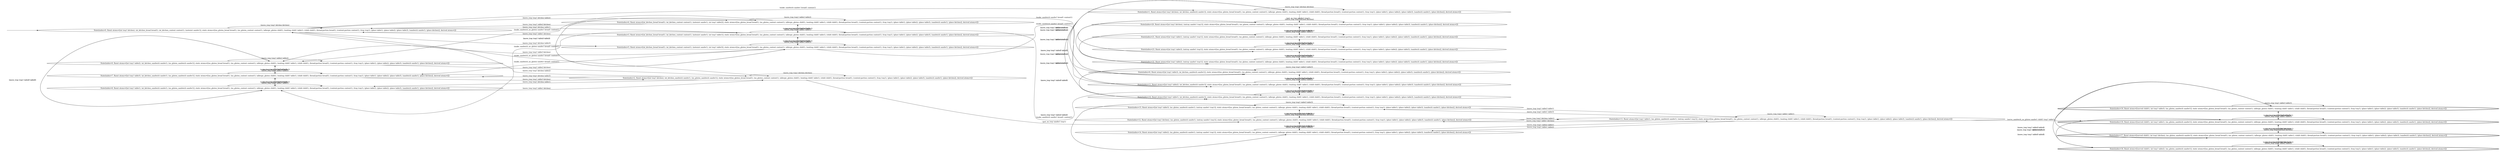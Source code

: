 digraph {
rankdir="LR"
s0[label="State(index=0, fluent atoms=[(at tray1 kitchen), (at_kitchen_bread bread1), (at_kitchen_content content1), (notexist sandw1)], static atoms=[(no_gluten_bread bread1), (no_gluten_content content1), (allergic_gluten child1), (waiting child1 table1), (child child1), (bread-portion bread1), (content-portion content1), (tray tray1), (place table1), (place table2), (place table3), (sandwich sandw1), (place kitchen)], derived atoms=[])"]
s1[label="State(index=1, fluent atoms=[(at tray1 kitchen), (at_kitchen_sandwich sandw1)], static atoms=[(no_gluten_bread bread1), (no_gluten_content content1), (allergic_gluten child1), (waiting child1 table1), (child child1), (bread-portion bread1), (content-portion content1), (tray tray1), (place table1), (place table2), (place table3), (sandwich sandw1), (place kitchen)], derived atoms=[])"]
s2[label="State(index=2, fluent atoms=[(at tray1 kitchen), (at_kitchen_sandwich sandw1), (no_gluten_sandwich sandw1)], static atoms=[(no_gluten_bread bread1), (no_gluten_content content1), (allergic_gluten child1), (waiting child1 table1), (child child1), (bread-portion bread1), (content-portion content1), (tray tray1), (place table1), (place table2), (place table3), (sandwich sandw1), (place kitchen)], derived atoms=[])"]
s3[label="State(index=3, fluent atoms=[(at_kitchen_bread bread1), (at_kitchen_content content1), (notexist sandw1), (at tray1 table1)], static atoms=[(no_gluten_bread bread1), (no_gluten_content content1), (allergic_gluten child1), (waiting child1 table1), (child child1), (bread-portion bread1), (content-portion content1), (tray tray1), (place table1), (place table2), (place table3), (sandwich sandw1), (place kitchen)], derived atoms=[])"]
s4[label="State(index=4, fluent atoms=[(at_kitchen_bread bread1), (at_kitchen_content content1), (notexist sandw1), (at tray1 table2)], static atoms=[(no_gluten_bread bread1), (no_gluten_content content1), (allergic_gluten child1), (waiting child1 table1), (child child1), (bread-portion bread1), (content-portion content1), (tray tray1), (place table1), (place table2), (place table3), (sandwich sandw1), (place kitchen)], derived atoms=[])"]
s5[label="State(index=5, fluent atoms=[(at_kitchen_bread bread1), (at_kitchen_content content1), (notexist sandw1), (at tray1 table3)], static atoms=[(no_gluten_bread bread1), (no_gluten_content content1), (allergic_gluten child1), (waiting child1 table1), (child child1), (bread-portion bread1), (content-portion content1), (tray tray1), (place table1), (place table2), (place table3), (sandwich sandw1), (place kitchen)], derived atoms=[])"]
s6[label="State(index=6, fluent atoms=[(at tray1 table3), (at_kitchen_sandwich sandw1)], static atoms=[(no_gluten_bread bread1), (no_gluten_content content1), (allergic_gluten child1), (waiting child1 table1), (child child1), (bread-portion bread1), (content-portion content1), (tray tray1), (place table1), (place table2), (place table3), (sandwich sandw1), (place kitchen)], derived atoms=[])"]
s7[label="State(index=7, fluent atoms=[(at tray1 table3), (at_kitchen_sandwich sandw1), (no_gluten_sandwich sandw1)], static atoms=[(no_gluten_bread bread1), (no_gluten_content content1), (allergic_gluten child1), (waiting child1 table1), (child child1), (bread-portion bread1), (content-portion content1), (tray tray1), (place table1), (place table2), (place table3), (sandwich sandw1), (place kitchen)], derived atoms=[])"]
s8[label="State(index=8, fluent atoms=[(at tray1 table1), (at_kitchen_sandwich sandw1), (no_gluten_sandwich sandw1)], static atoms=[(no_gluten_bread bread1), (no_gluten_content content1), (allergic_gluten child1), (waiting child1 table1), (child child1), (bread-portion bread1), (content-portion content1), (tray tray1), (place table1), (place table2), (place table3), (sandwich sandw1), (place kitchen)], derived atoms=[])"]
s9[label="State(index=9, fluent atoms=[(at tray1 table2), (at_kitchen_sandwich sandw1), (no_gluten_sandwich sandw1)], static atoms=[(no_gluten_bread bread1), (no_gluten_content content1), (allergic_gluten child1), (waiting child1 table1), (child child1), (bread-portion bread1), (content-portion content1), (tray tray1), (place table1), (place table2), (place table3), (sandwich sandw1), (place kitchen)], derived atoms=[])"]
s10[label="State(index=10, fluent atoms=[(at tray1 table1), (at_kitchen_sandwich sandw1)], static atoms=[(no_gluten_bread bread1), (no_gluten_content content1), (allergic_gluten child1), (waiting child1 table1), (child child1), (bread-portion bread1), (content-portion content1), (tray tray1), (place table1), (place table2), (place table3), (sandwich sandw1), (place kitchen)], derived atoms=[])"]
s11[label="State(index=11, fluent atoms=[(at tray1 table2), (at_kitchen_sandwich sandw1)], static atoms=[(no_gluten_bread bread1), (no_gluten_content content1), (allergic_gluten child1), (waiting child1 table1), (child child1), (bread-portion bread1), (content-portion content1), (tray tray1), (place table1), (place table2), (place table3), (sandwich sandw1), (place kitchen)], derived atoms=[])"]
s12[label="State(index=12, fluent atoms=[(at tray1 kitchen), (no_gluten_sandwich sandw1), (ontray sandw1 tray1)], static atoms=[(no_gluten_bread bread1), (no_gluten_content content1), (allergic_gluten child1), (waiting child1 table1), (child child1), (bread-portion bread1), (content-portion content1), (tray tray1), (place table1), (place table2), (place table3), (sandwich sandw1), (place kitchen)], derived atoms=[])"]
s13[label="State(index=13, fluent atoms=[(at tray1 table1), (no_gluten_sandwich sandw1), (ontray sandw1 tray1)], static atoms=[(no_gluten_bread bread1), (no_gluten_content content1), (allergic_gluten child1), (waiting child1 table1), (child child1), (bread-portion bread1), (content-portion content1), (tray tray1), (place table1), (place table2), (place table3), (sandwich sandw1), (place kitchen)], derived atoms=[])"]
s14[label="State(index=14, fluent atoms=[(at tray1 table2), (no_gluten_sandwich sandw1), (ontray sandw1 tray1)], static atoms=[(no_gluten_bread bread1), (no_gluten_content content1), (allergic_gluten child1), (waiting child1 table1), (child child1), (bread-portion bread1), (content-portion content1), (tray tray1), (place table1), (place table2), (place table3), (sandwich sandw1), (place kitchen)], derived atoms=[])"]
s15[label="State(index=15, fluent atoms=[(at tray1 table3), (no_gluten_sandwich sandw1), (ontray sandw1 tray1)], static atoms=[(no_gluten_bread bread1), (no_gluten_content content1), (allergic_gluten child1), (waiting child1 table1), (child child1), (bread-portion bread1), (content-portion content1), (tray tray1), (place table1), (place table2), (place table3), (sandwich sandw1), (place kitchen)], derived atoms=[])"]
s16[peripheries=2,label="State(index=16, fluent atoms=[(served child1), (at tray1 table1), (no_gluten_sandwich sandw1)], static atoms=[(no_gluten_bread bread1), (no_gluten_content content1), (allergic_gluten child1), (waiting child1 table1), (child child1), (bread-portion bread1), (content-portion content1), (tray tray1), (place table1), (place table2), (place table3), (sandwich sandw1), (place kitchen)], derived atoms=[])"]
s17[peripheries=2,label="State(index=17, fluent atoms=[(served child1), (at tray1 kitchen), (no_gluten_sandwich sandw1)], static atoms=[(no_gluten_bread bread1), (no_gluten_content content1), (allergic_gluten child1), (waiting child1 table1), (child child1), (bread-portion bread1), (content-portion content1), (tray tray1), (place table1), (place table2), (place table3), (sandwich sandw1), (place kitchen)], derived atoms=[])"]
s18[peripheries=2,label="State(index=18, fluent atoms=[(served child1), (at tray1 table2), (no_gluten_sandwich sandw1)], static atoms=[(no_gluten_bread bread1), (no_gluten_content content1), (allergic_gluten child1), (waiting child1 table1), (child child1), (bread-portion bread1), (content-portion content1), (tray tray1), (place table1), (place table2), (place table3), (sandwich sandw1), (place kitchen)], derived atoms=[])"]
s19[peripheries=2,label="State(index=19, fluent atoms=[(served child1), (at tray1 table3), (no_gluten_sandwich sandw1)], static atoms=[(no_gluten_bread bread1), (no_gluten_content content1), (allergic_gluten child1), (waiting child1 table1), (child child1), (bread-portion bread1), (content-portion content1), (tray tray1), (place table1), (place table2), (place table3), (sandwich sandw1), (place kitchen)], derived atoms=[])"]
s20[label="State(index=20, fluent atoms=[(at tray1 kitchen), (ontray sandw1 tray1)], static atoms=[(no_gluten_bread bread1), (no_gluten_content content1), (allergic_gluten child1), (waiting child1 table1), (child child1), (bread-portion bread1), (content-portion content1), (tray tray1), (place table1), (place table2), (place table3), (sandwich sandw1), (place kitchen)], derived atoms=[])"]
s21[label="State(index=21, fluent atoms=[(at tray1 table1), (ontray sandw1 tray1)], static atoms=[(no_gluten_bread bread1), (no_gluten_content content1), (allergic_gluten child1), (waiting child1 table1), (child child1), (bread-portion bread1), (content-portion content1), (tray tray1), (place table1), (place table2), (place table3), (sandwich sandw1), (place kitchen)], derived atoms=[])"]
s22[label="State(index=22, fluent atoms=[(at tray1 table2), (ontray sandw1 tray1)], static atoms=[(no_gluten_bread bread1), (no_gluten_content content1), (allergic_gluten child1), (waiting child1 table1), (child child1), (bread-portion bread1), (content-portion content1), (tray tray1), (place table1), (place table2), (place table3), (sandwich sandw1), (place kitchen)], derived atoms=[])"]
s23[label="State(index=23, fluent atoms=[(at tray1 table3), (ontray sandw1 tray1)], static atoms=[(no_gluten_bread bread1), (no_gluten_content content1), (allergic_gluten child1), (waiting child1 table1), (child child1), (bread-portion bread1), (content-portion content1), (tray tray1), (place table1), (place table2), (place table3), (sandwich sandw1), (place kitchen)], derived atoms=[])"]
Dangling [ label = "", style = invis ]
{ rank = same; Dangling }
Dangling -> s0
{ rank = same; s1,s6,s10,s11,s20,s21,s22,s23}
{ rank = same; s3,s4,s5}
{ rank = same; s0,s7,s8,s9}
{ rank = same; s2}
{ rank = same; s12,s14,s15}
{ rank = same; s13}
{ rank = same; s16,s17,s18,s19}
s0->s1 [label="(make_sandwich sandw1 bread1 content1)"]
s0->s2 [label="(make_sandwich_no_gluten sandw1 bread1 content1)"]
s0->s0 [label="(move_tray tray1 kitchen kitchen)"]
s0->s3 [label="(move_tray tray1 kitchen table1)"]
s0->s4 [label="(move_tray tray1 kitchen table2)"]
s0->s5 [label="(move_tray tray1 kitchen table3)"]
s5->s6 [label="(make_sandwich sandw1 bread1 content1)"]
s5->s7 [label="(make_sandwich_no_gluten sandw1 bread1 content1)"]
s5->s0 [label="(move_tray tray1 table3 kitchen)"]
s5->s3 [label="(move_tray tray1 table3 table1)"]
s5->s4 [label="(move_tray tray1 table3 table2)"]
s5->s5 [label="(move_tray tray1 table3 table3)"]
s7->s2 [label="(move_tray tray1 table3 kitchen)"]
s7->s8 [label="(move_tray tray1 table3 table1)"]
s7->s9 [label="(move_tray tray1 table3 table2)"]
s7->s7 [label="(move_tray tray1 table3 table3)"]
s9->s2 [label="(move_tray tray1 table2 kitchen)"]
s9->s8 [label="(move_tray tray1 table2 table1)"]
s9->s9 [label="(move_tray tray1 table2 table2)"]
s9->s7 [label="(move_tray tray1 table2 table3)"]
s8->s2 [label="(move_tray tray1 table1 kitchen)"]
s8->s8 [label="(move_tray tray1 table1 table1)"]
s8->s9 [label="(move_tray tray1 table1 table2)"]
s8->s7 [label="(move_tray tray1 table1 table3)"]
s6->s1 [label="(move_tray tray1 table3 kitchen)"]
s6->s10 [label="(move_tray tray1 table3 table1)"]
s6->s11 [label="(move_tray tray1 table3 table2)"]
s6->s6 [label="(move_tray tray1 table3 table3)"]
s11->s1 [label="(move_tray tray1 table2 kitchen)"]
s11->s10 [label="(move_tray tray1 table2 table1)"]
s11->s11 [label="(move_tray tray1 table2 table2)"]
s11->s6 [label="(move_tray tray1 table2 table3)"]
s10->s1 [label="(move_tray tray1 table1 kitchen)"]
s10->s10 [label="(move_tray tray1 table1 table1)"]
s10->s11 [label="(move_tray tray1 table1 table2)"]
s10->s6 [label="(move_tray tray1 table1 table3)"]
s4->s11 [label="(make_sandwich sandw1 bread1 content1)"]
s4->s9 [label="(make_sandwich_no_gluten sandw1 bread1 content1)"]
s4->s0 [label="(move_tray tray1 table2 kitchen)"]
s4->s3 [label="(move_tray tray1 table2 table1)"]
s4->s4 [label="(move_tray tray1 table2 table2)"]
s4->s5 [label="(move_tray tray1 table2 table3)"]
s3->s10 [label="(make_sandwich sandw1 bread1 content1)"]
s3->s8 [label="(make_sandwich_no_gluten sandw1 bread1 content1)"]
s3->s0 [label="(move_tray tray1 table1 kitchen)"]
s3->s3 [label="(move_tray tray1 table1 table1)"]
s3->s4 [label="(move_tray tray1 table1 table2)"]
s3->s5 [label="(move_tray tray1 table1 table3)"]
s2->s2 [label="(move_tray tray1 kitchen kitchen)"]
s2->s8 [label="(move_tray tray1 kitchen table1)"]
s2->s9 [label="(move_tray tray1 kitchen table2)"]
s2->s7 [label="(move_tray tray1 kitchen table3)"]
s2->s12 [label="(put_on_tray sandw1 tray1)"]
s12->s12 [label="(move_tray tray1 kitchen kitchen)"]
s12->s13 [label="(move_tray tray1 kitchen table1)"]
s12->s14 [label="(move_tray tray1 kitchen table2)"]
s12->s15 [label="(move_tray tray1 kitchen table3)"]
s15->s12 [label="(move_tray tray1 table3 kitchen)"]
s15->s13 [label="(move_tray tray1 table3 table1)"]
s15->s14 [label="(move_tray tray1 table3 table2)"]
s15->s15 [label="(move_tray tray1 table3 table3)"]
s14->s12 [label="(move_tray tray1 table2 kitchen)"]
s14->s13 [label="(move_tray tray1 table2 table1)"]
s14->s14 [label="(move_tray tray1 table2 table2)"]
s14->s15 [label="(move_tray tray1 table2 table3)"]
s13->s12 [label="(move_tray tray1 table1 kitchen)"]
s13->s13 [label="(move_tray tray1 table1 table1)"]
s13->s14 [label="(move_tray tray1 table1 table2)"]
s13->s15 [label="(move_tray tray1 table1 table3)"]
s13->s16 [label="(serve_sandwich_no_gluten sandw1 child1 tray1 table1)"]
s16->s17 [label="(move_tray tray1 table1 kitchen)"]
s16->s16 [label="(move_tray tray1 table1 table1)"]
s16->s18 [label="(move_tray tray1 table1 table2)"]
s16->s19 [label="(move_tray tray1 table1 table3)"]
s19->s17 [label="(move_tray tray1 table3 kitchen)"]
s19->s16 [label="(move_tray tray1 table3 table1)"]
s19->s18 [label="(move_tray tray1 table3 table2)"]
s19->s19 [label="(move_tray tray1 table3 table3)"]
s18->s17 [label="(move_tray tray1 table2 kitchen)"]
s18->s16 [label="(move_tray tray1 table2 table1)"]
s18->s18 [label="(move_tray tray1 table2 table2)"]
s18->s19 [label="(move_tray tray1 table2 table3)"]
s17->s17 [label="(move_tray tray1 kitchen kitchen)"]
s17->s16 [label="(move_tray tray1 kitchen table1)"]
s17->s18 [label="(move_tray tray1 kitchen table2)"]
s17->s19 [label="(move_tray tray1 kitchen table3)"]
s1->s1 [label="(move_tray tray1 kitchen kitchen)"]
s1->s10 [label="(move_tray tray1 kitchen table1)"]
s1->s11 [label="(move_tray tray1 kitchen table2)"]
s1->s6 [label="(move_tray tray1 kitchen table3)"]
s1->s20 [label="(put_on_tray sandw1 tray1)"]
s20->s20 [label="(move_tray tray1 kitchen kitchen)"]
s20->s21 [label="(move_tray tray1 kitchen table1)"]
s20->s22 [label="(move_tray tray1 kitchen table2)"]
s20->s23 [label="(move_tray tray1 kitchen table3)"]
s23->s20 [label="(move_tray tray1 table3 kitchen)"]
s23->s21 [label="(move_tray tray1 table3 table1)"]
s23->s22 [label="(move_tray tray1 table3 table2)"]
s23->s23 [label="(move_tray tray1 table3 table3)"]
s22->s20 [label="(move_tray tray1 table2 kitchen)"]
s22->s21 [label="(move_tray tray1 table2 table1)"]
s22->s22 [label="(move_tray tray1 table2 table2)"]
s22->s23 [label="(move_tray tray1 table2 table3)"]
s21->s20 [label="(move_tray tray1 table1 kitchen)"]
s21->s21 [label="(move_tray tray1 table1 table1)"]
s21->s22 [label="(move_tray tray1 table1 table2)"]
s21->s23 [label="(move_tray tray1 table1 table3)"]
}
